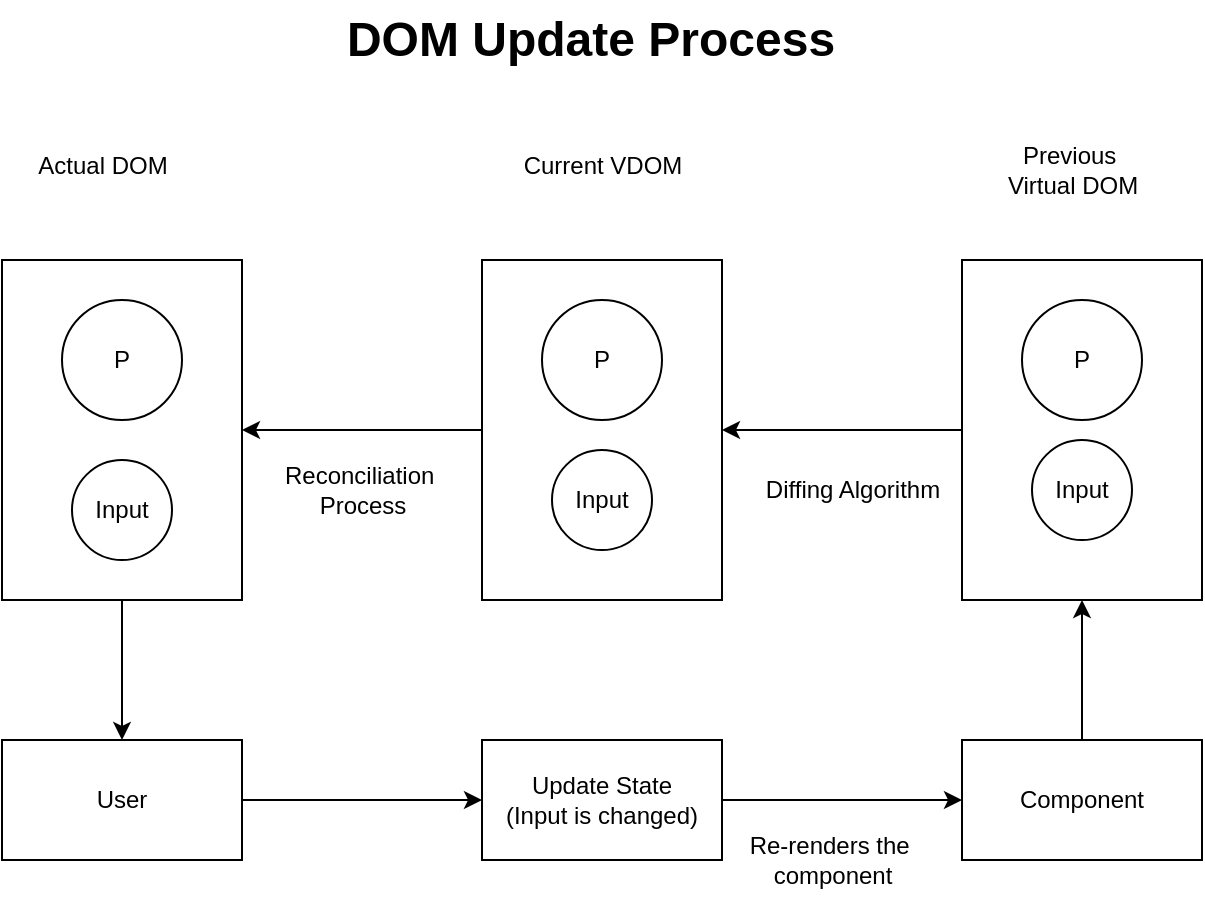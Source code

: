 <mxfile version="24.4.15" type="device" pages="7">
  <diagram name="Page-1" id="MrwQfm5ZS8Oboqw0PxU7">
    <mxGraphModel dx="899" dy="421" grid="1" gridSize="10" guides="1" tooltips="1" connect="1" arrows="1" fold="1" page="1" pageScale="1" pageWidth="827" pageHeight="1169" math="0" shadow="0">
      <root>
        <mxCell id="0" />
        <mxCell id="1" parent="0" />
        <mxCell id="3qvbx7TqfJw613-lcY7Y-4" style="edgeStyle=orthogonalEdgeStyle;rounded=0;orthogonalLoop=1;jettySize=auto;html=1;exitX=0.5;exitY=0;exitDx=0;exitDy=0;entryX=0.5;entryY=1;entryDx=0;entryDy=0;" edge="1" parent="1" source="3qvbx7TqfJw613-lcY7Y-1" target="3qvbx7TqfJw613-lcY7Y-2">
          <mxGeometry relative="1" as="geometry" />
        </mxCell>
        <mxCell id="3qvbx7TqfJw613-lcY7Y-1" value="Component" style="rounded=0;whiteSpace=wrap;html=1;" vertex="1" parent="1">
          <mxGeometry x="600" y="400" width="120" height="60" as="geometry" />
        </mxCell>
        <mxCell id="3qvbx7TqfJw613-lcY7Y-8" style="edgeStyle=orthogonalEdgeStyle;rounded=0;orthogonalLoop=1;jettySize=auto;html=1;exitX=0;exitY=0.5;exitDx=0;exitDy=0;entryX=1;entryY=0.5;entryDx=0;entryDy=0;" edge="1" parent="1" source="3qvbx7TqfJw613-lcY7Y-2" target="3qvbx7TqfJw613-lcY7Y-6">
          <mxGeometry relative="1" as="geometry" />
        </mxCell>
        <mxCell id="3qvbx7TqfJw613-lcY7Y-2" value="" style="rounded=0;whiteSpace=wrap;html=1;" vertex="1" parent="1">
          <mxGeometry x="600" y="160" width="120" height="170" as="geometry" />
        </mxCell>
        <mxCell id="3qvbx7TqfJw613-lcY7Y-3" value="Previous&amp;nbsp;&lt;div&gt;Virtual DOM&lt;/div&gt;" style="text;html=1;align=center;verticalAlign=middle;resizable=0;points=[];autosize=1;strokeColor=none;fillColor=none;" vertex="1" parent="1">
          <mxGeometry x="610" y="95" width="90" height="40" as="geometry" />
        </mxCell>
        <mxCell id="3qvbx7TqfJw613-lcY7Y-5" value="P" style="ellipse;whiteSpace=wrap;html=1;aspect=fixed;" vertex="1" parent="1">
          <mxGeometry x="630" y="180" width="60" height="60" as="geometry" />
        </mxCell>
        <mxCell id="3qvbx7TqfJw613-lcY7Y-14" style="edgeStyle=orthogonalEdgeStyle;rounded=0;orthogonalLoop=1;jettySize=auto;html=1;exitX=0;exitY=0.5;exitDx=0;exitDy=0;" edge="1" parent="1" source="3qvbx7TqfJw613-lcY7Y-6" target="3qvbx7TqfJw613-lcY7Y-11">
          <mxGeometry relative="1" as="geometry" />
        </mxCell>
        <mxCell id="3qvbx7TqfJw613-lcY7Y-6" value="" style="rounded=0;whiteSpace=wrap;html=1;" vertex="1" parent="1">
          <mxGeometry x="360" y="160" width="120" height="170" as="geometry" />
        </mxCell>
        <mxCell id="3qvbx7TqfJw613-lcY7Y-7" value="Current VDOM" style="text;html=1;align=center;verticalAlign=middle;resizable=0;points=[];autosize=1;strokeColor=none;fillColor=none;" vertex="1" parent="1">
          <mxGeometry x="370" y="98" width="100" height="30" as="geometry" />
        </mxCell>
        <mxCell id="3qvbx7TqfJw613-lcY7Y-9" value="Diffing Algorithm" style="text;html=1;align=center;verticalAlign=middle;resizable=0;points=[];autosize=1;strokeColor=none;fillColor=none;" vertex="1" parent="1">
          <mxGeometry x="490" y="260" width="110" height="30" as="geometry" />
        </mxCell>
        <mxCell id="3qvbx7TqfJw613-lcY7Y-10" value="P" style="ellipse;whiteSpace=wrap;html=1;aspect=fixed;" vertex="1" parent="1">
          <mxGeometry x="390" y="180" width="60" height="60" as="geometry" />
        </mxCell>
        <mxCell id="3qvbx7TqfJw613-lcY7Y-17" value="" style="edgeStyle=orthogonalEdgeStyle;rounded=0;orthogonalLoop=1;jettySize=auto;html=1;" edge="1" parent="1" source="3qvbx7TqfJw613-lcY7Y-11" target="3qvbx7TqfJw613-lcY7Y-16">
          <mxGeometry relative="1" as="geometry" />
        </mxCell>
        <mxCell id="3qvbx7TqfJw613-lcY7Y-11" value="" style="rounded=0;whiteSpace=wrap;html=1;" vertex="1" parent="1">
          <mxGeometry x="120" y="160" width="120" height="170" as="geometry" />
        </mxCell>
        <mxCell id="3qvbx7TqfJw613-lcY7Y-12" value="Actual DOM" style="text;html=1;align=center;verticalAlign=middle;resizable=0;points=[];autosize=1;strokeColor=none;fillColor=none;" vertex="1" parent="1">
          <mxGeometry x="125" y="98" width="90" height="30" as="geometry" />
        </mxCell>
        <mxCell id="3qvbx7TqfJw613-lcY7Y-13" value="P" style="ellipse;whiteSpace=wrap;html=1;aspect=fixed;" vertex="1" parent="1">
          <mxGeometry x="150" y="180" width="60" height="60" as="geometry" />
        </mxCell>
        <mxCell id="3qvbx7TqfJw613-lcY7Y-15" value="Reconciliation&amp;nbsp;&lt;div&gt;Process&lt;/div&gt;" style="text;html=1;align=center;verticalAlign=middle;resizable=0;points=[];autosize=1;strokeColor=none;fillColor=none;" vertex="1" parent="1">
          <mxGeometry x="250" y="255" width="100" height="40" as="geometry" />
        </mxCell>
        <mxCell id="3qvbx7TqfJw613-lcY7Y-22" value="" style="edgeStyle=orthogonalEdgeStyle;rounded=0;orthogonalLoop=1;jettySize=auto;html=1;" edge="1" parent="1" source="3qvbx7TqfJw613-lcY7Y-16" target="3qvbx7TqfJw613-lcY7Y-21">
          <mxGeometry relative="1" as="geometry" />
        </mxCell>
        <mxCell id="3qvbx7TqfJw613-lcY7Y-16" value="User" style="whiteSpace=wrap;html=1;rounded=0;" vertex="1" parent="1">
          <mxGeometry x="120" y="400" width="120" height="60" as="geometry" />
        </mxCell>
        <mxCell id="3qvbx7TqfJw613-lcY7Y-18" value="Input" style="ellipse;whiteSpace=wrap;html=1;aspect=fixed;" vertex="1" parent="1">
          <mxGeometry x="635" y="250" width="50" height="50" as="geometry" />
        </mxCell>
        <mxCell id="3qvbx7TqfJw613-lcY7Y-19" value="Input" style="ellipse;whiteSpace=wrap;html=1;aspect=fixed;" vertex="1" parent="1">
          <mxGeometry x="395" y="255" width="50" height="50" as="geometry" />
        </mxCell>
        <mxCell id="3qvbx7TqfJw613-lcY7Y-20" value="Input" style="ellipse;whiteSpace=wrap;html=1;aspect=fixed;" vertex="1" parent="1">
          <mxGeometry x="155" y="260" width="50" height="50" as="geometry" />
        </mxCell>
        <mxCell id="3qvbx7TqfJw613-lcY7Y-23" style="edgeStyle=orthogonalEdgeStyle;rounded=0;orthogonalLoop=1;jettySize=auto;html=1;exitX=1;exitY=0.5;exitDx=0;exitDy=0;entryX=0;entryY=0.5;entryDx=0;entryDy=0;" edge="1" parent="1" source="3qvbx7TqfJw613-lcY7Y-21" target="3qvbx7TqfJw613-lcY7Y-1">
          <mxGeometry relative="1" as="geometry" />
        </mxCell>
        <mxCell id="3qvbx7TqfJw613-lcY7Y-21" value="Update State&lt;div&gt;(Input is changed)&lt;/div&gt;" style="whiteSpace=wrap;html=1;rounded=0;" vertex="1" parent="1">
          <mxGeometry x="360" y="400" width="120" height="60" as="geometry" />
        </mxCell>
        <mxCell id="3qvbx7TqfJw613-lcY7Y-24" value="Re-renders the&amp;nbsp;&lt;div&gt;component&lt;/div&gt;" style="text;html=1;align=center;verticalAlign=middle;resizable=0;points=[];autosize=1;strokeColor=none;fillColor=none;" vertex="1" parent="1">
          <mxGeometry x="480" y="440" width="110" height="40" as="geometry" />
        </mxCell>
        <mxCell id="3qvbx7TqfJw613-lcY7Y-25" value="DOM Update Process" style="text;strokeColor=none;fillColor=none;html=1;fontSize=24;fontStyle=1;verticalAlign=middle;align=center;" vertex="1" parent="1">
          <mxGeometry x="364" y="30" width="100" height="40" as="geometry" />
        </mxCell>
      </root>
    </mxGraphModel>
  </diagram>
  <diagram id="iSONLzkR9VBMqr1SqGfX" name="Page-2">
    <mxGraphModel dx="862" dy="403" grid="1" gridSize="10" guides="1" tooltips="1" connect="1" arrows="1" fold="1" page="1" pageScale="1" pageWidth="827" pageHeight="1169" math="0" shadow="0">
      <root>
        <mxCell id="0" />
        <mxCell id="1" parent="0" />
        <mxCell id="0ykAP3BYAI-RSMKLM60q-9" value="" style="edgeStyle=orthogonalEdgeStyle;rounded=0;orthogonalLoop=1;jettySize=auto;html=1;" edge="1" parent="1" source="0ykAP3BYAI-RSMKLM60q-5" target="0ykAP3BYAI-RSMKLM60q-8">
          <mxGeometry relative="1" as="geometry" />
        </mxCell>
        <mxCell id="0ykAP3BYAI-RSMKLM60q-11" style="edgeStyle=orthogonalEdgeStyle;rounded=0;orthogonalLoop=1;jettySize=auto;html=1;exitX=0.5;exitY=1;exitDx=0;exitDy=0;" edge="1" parent="1" source="0ykAP3BYAI-RSMKLM60q-5" target="0ykAP3BYAI-RSMKLM60q-10">
          <mxGeometry relative="1" as="geometry" />
        </mxCell>
        <mxCell id="0ykAP3BYAI-RSMKLM60q-5" value="html" style="rounded=0;whiteSpace=wrap;html=1;" vertex="1" parent="1">
          <mxGeometry x="280" y="90" width="80" height="30" as="geometry" />
        </mxCell>
        <mxCell id="0ykAP3BYAI-RSMKLM60q-13" value="" style="edgeStyle=orthogonalEdgeStyle;rounded=0;orthogonalLoop=1;jettySize=auto;html=1;" edge="1" parent="1" source="0ykAP3BYAI-RSMKLM60q-8" target="0ykAP3BYAI-RSMKLM60q-12">
          <mxGeometry relative="1" as="geometry" />
        </mxCell>
        <mxCell id="0ykAP3BYAI-RSMKLM60q-16" style="edgeStyle=orthogonalEdgeStyle;rounded=0;orthogonalLoop=1;jettySize=auto;html=1;exitX=0.5;exitY=1;exitDx=0;exitDy=0;" edge="1" parent="1" source="0ykAP3BYAI-RSMKLM60q-8" target="0ykAP3BYAI-RSMKLM60q-14">
          <mxGeometry relative="1" as="geometry" />
        </mxCell>
        <mxCell id="0ykAP3BYAI-RSMKLM60q-8" value="head" style="rounded=0;whiteSpace=wrap;html=1;" vertex="1" parent="1">
          <mxGeometry x="230" y="200" width="80" height="30" as="geometry" />
        </mxCell>
        <mxCell id="0ykAP3BYAI-RSMKLM60q-25" style="edgeStyle=orthogonalEdgeStyle;rounded=0;orthogonalLoop=1;jettySize=auto;html=1;exitX=0.5;exitY=1;exitDx=0;exitDy=0;" edge="1" parent="1" source="0ykAP3BYAI-RSMKLM60q-10" target="0ykAP3BYAI-RSMKLM60q-20">
          <mxGeometry relative="1" as="geometry" />
        </mxCell>
        <mxCell id="0ykAP3BYAI-RSMKLM60q-26" style="edgeStyle=orthogonalEdgeStyle;rounded=0;orthogonalLoop=1;jettySize=auto;html=1;exitX=0.5;exitY=1;exitDx=0;exitDy=0;entryX=0.5;entryY=0;entryDx=0;entryDy=0;" edge="1" parent="1" source="0ykAP3BYAI-RSMKLM60q-10" target="0ykAP3BYAI-RSMKLM60q-21">
          <mxGeometry relative="1" as="geometry" />
        </mxCell>
        <mxCell id="0ykAP3BYAI-RSMKLM60q-27" style="edgeStyle=orthogonalEdgeStyle;rounded=0;orthogonalLoop=1;jettySize=auto;html=1;exitX=0.5;exitY=1;exitDx=0;exitDy=0;entryX=0.5;entryY=0;entryDx=0;entryDy=0;" edge="1" parent="1" source="0ykAP3BYAI-RSMKLM60q-10" target="0ykAP3BYAI-RSMKLM60q-22">
          <mxGeometry relative="1" as="geometry" />
        </mxCell>
        <mxCell id="0ykAP3BYAI-RSMKLM60q-10" value="body" style="rounded=0;whiteSpace=wrap;html=1;" vertex="1" parent="1">
          <mxGeometry x="334" y="200" width="80" height="30" as="geometry" />
        </mxCell>
        <mxCell id="0ykAP3BYAI-RSMKLM60q-12" value="meta" style="rounded=0;whiteSpace=wrap;html=1;" vertex="1" parent="1">
          <mxGeometry x="180" y="270" width="80" height="30" as="geometry" />
        </mxCell>
        <mxCell id="0ykAP3BYAI-RSMKLM60q-14" value="title" style="rounded=0;whiteSpace=wrap;html=1;" vertex="1" parent="1">
          <mxGeometry x="270" y="270" width="80" height="30" as="geometry" />
        </mxCell>
        <mxCell id="0ykAP3BYAI-RSMKLM60q-15" value="link / script etc" style="rounded=0;whiteSpace=wrap;html=1;" vertex="1" parent="1">
          <mxGeometry x="90" y="270" width="80" height="30" as="geometry" />
        </mxCell>
        <mxCell id="0ykAP3BYAI-RSMKLM60q-17" style="edgeStyle=orthogonalEdgeStyle;rounded=0;orthogonalLoop=1;jettySize=auto;html=1;exitX=0.5;exitY=1;exitDx=0;exitDy=0;entryX=0.584;entryY=-0.072;entryDx=0;entryDy=0;entryPerimeter=0;" edge="1" parent="1" source="0ykAP3BYAI-RSMKLM60q-8" target="0ykAP3BYAI-RSMKLM60q-15">
          <mxGeometry relative="1" as="geometry" />
        </mxCell>
        <mxCell id="0ykAP3BYAI-RSMKLM60q-24" value="" style="edgeStyle=orthogonalEdgeStyle;rounded=0;orthogonalLoop=1;jettySize=auto;html=1;" edge="1" parent="1" source="0ykAP3BYAI-RSMKLM60q-20" target="0ykAP3BYAI-RSMKLM60q-23">
          <mxGeometry relative="1" as="geometry" />
        </mxCell>
        <mxCell id="0ykAP3BYAI-RSMKLM60q-20" value="header" style="rounded=0;whiteSpace=wrap;html=1;" vertex="1" parent="1">
          <mxGeometry x="374" y="270" width="80" height="30" as="geometry" />
        </mxCell>
        <mxCell id="0ykAP3BYAI-RSMKLM60q-21" value="main" style="rounded=0;whiteSpace=wrap;html=1;" vertex="1" parent="1">
          <mxGeometry x="460" y="270" width="80" height="30" as="geometry" />
        </mxCell>
        <mxCell id="0ykAP3BYAI-RSMKLM60q-22" value="sidebar" style="rounded=0;whiteSpace=wrap;html=1;" vertex="1" parent="1">
          <mxGeometry x="560" y="270" width="80" height="30" as="geometry" />
        </mxCell>
        <mxCell id="0ykAP3BYAI-RSMKLM60q-23" value="Links" style="rounded=0;whiteSpace=wrap;html=1;" vertex="1" parent="1">
          <mxGeometry x="374" y="360" width="80" height="30" as="geometry" />
        </mxCell>
        <mxCell id="0ykAP3BYAI-RSMKLM60q-28" value="Actual DOM - HTML Elements" style="text;html=1;align=center;verticalAlign=middle;resizable=0;points=[];autosize=1;strokeColor=none;fillColor=none;" vertex="1" parent="1">
          <mxGeometry x="230" y="38" width="180" height="30" as="geometry" />
        </mxCell>
        <mxCell id="0ykAP3BYAI-RSMKLM60q-29" value="Virtual DOM - Component Tree Structure" style="text;html=1;align=center;verticalAlign=middle;resizable=0;points=[];autosize=1;strokeColor=none;fillColor=none;" vertex="1" parent="1">
          <mxGeometry x="220" y="428" width="240" height="30" as="geometry" />
        </mxCell>
        <mxCell id="0ykAP3BYAI-RSMKLM60q-32" value="" style="edgeStyle=orthogonalEdgeStyle;rounded=0;orthogonalLoop=1;jettySize=auto;html=1;" edge="1" parent="1" source="0ykAP3BYAI-RSMKLM60q-30" target="0ykAP3BYAI-RSMKLM60q-31">
          <mxGeometry relative="1" as="geometry" />
        </mxCell>
        <mxCell id="0ykAP3BYAI-RSMKLM60q-34" style="edgeStyle=orthogonalEdgeStyle;rounded=0;orthogonalLoop=1;jettySize=auto;html=1;exitX=0.5;exitY=1;exitDx=0;exitDy=0;entryX=0.5;entryY=0;entryDx=0;entryDy=0;" edge="1" parent="1" source="0ykAP3BYAI-RSMKLM60q-30" target="0ykAP3BYAI-RSMKLM60q-33">
          <mxGeometry relative="1" as="geometry" />
        </mxCell>
        <mxCell id="0ykAP3BYAI-RSMKLM60q-30" value="App" style="rounded=0;whiteSpace=wrap;html=1;" vertex="1" parent="1">
          <mxGeometry x="295" y="470" width="90" height="30" as="geometry" />
        </mxCell>
        <mxCell id="0ykAP3BYAI-RSMKLM60q-36" value="" style="edgeStyle=orthogonalEdgeStyle;rounded=0;orthogonalLoop=1;jettySize=auto;html=1;" edge="1" parent="1" source="0ykAP3BYAI-RSMKLM60q-31" target="0ykAP3BYAI-RSMKLM60q-35">
          <mxGeometry relative="1" as="geometry" />
        </mxCell>
        <mxCell id="0ykAP3BYAI-RSMKLM60q-38" style="edgeStyle=orthogonalEdgeStyle;rounded=0;orthogonalLoop=1;jettySize=auto;html=1;exitX=0.5;exitY=1;exitDx=0;exitDy=0;entryX=0.5;entryY=0;entryDx=0;entryDy=0;" edge="1" parent="1" source="0ykAP3BYAI-RSMKLM60q-31" target="0ykAP3BYAI-RSMKLM60q-37">
          <mxGeometry relative="1" as="geometry" />
        </mxCell>
        <mxCell id="0ykAP3BYAI-RSMKLM60q-31" value="ChildA" style="rounded=0;whiteSpace=wrap;html=1;" vertex="1" parent="1">
          <mxGeometry x="244" y="580" width="90" height="30" as="geometry" />
        </mxCell>
        <mxCell id="0ykAP3BYAI-RSMKLM60q-33" value="ChildB" style="rounded=0;whiteSpace=wrap;html=1;" vertex="1" parent="1">
          <mxGeometry x="360" y="580" width="90" height="30" as="geometry" />
        </mxCell>
        <mxCell id="0ykAP3BYAI-RSMKLM60q-35" value="ChildA1" style="rounded=0;whiteSpace=wrap;html=1;" vertex="1" parent="1">
          <mxGeometry x="185" y="650" width="90" height="30" as="geometry" />
        </mxCell>
        <mxCell id="0ykAP3BYAI-RSMKLM60q-37" value="ChildA2" style="rounded=0;whiteSpace=wrap;html=1;" vertex="1" parent="1">
          <mxGeometry x="295" y="650" width="90" height="30" as="geometry" />
        </mxCell>
      </root>
    </mxGraphModel>
  </diagram>
  <diagram id="RIWzDXHE5SyDCOU7VirH" name="Page-3">
    <mxGraphModel dx="700" dy="403" grid="1" gridSize="10" guides="1" tooltips="1" connect="1" arrows="1" fold="1" page="1" pageScale="1" pageWidth="827" pageHeight="1169" math="0" shadow="0">
      <root>
        <mxCell id="0" />
        <mxCell id="1" parent="0" />
        <mxCell id="4GPOJlSYwwOYXZrzR28z-3" value="" style="edgeStyle=orthogonalEdgeStyle;rounded=0;orthogonalLoop=1;jettySize=auto;html=1;" edge="1" parent="1" source="4GPOJlSYwwOYXZrzR28z-1" target="4GPOJlSYwwOYXZrzR28z-2">
          <mxGeometry relative="1" as="geometry" />
        </mxCell>
        <mxCell id="4GPOJlSYwwOYXZrzR28z-1" value="App" style="rounded=0;whiteSpace=wrap;html=1;" vertex="1" parent="1">
          <mxGeometry x="354" y="80" width="120" height="60" as="geometry" />
        </mxCell>
        <mxCell id="4GPOJlSYwwOYXZrzR28z-5" value="" style="edgeStyle=orthogonalEdgeStyle;rounded=0;orthogonalLoop=1;jettySize=auto;html=1;" edge="1" parent="1" source="4GPOJlSYwwOYXZrzR28z-2" target="4GPOJlSYwwOYXZrzR28z-4">
          <mxGeometry relative="1" as="geometry" />
        </mxCell>
        <mxCell id="4GPOJlSYwwOYXZrzR28z-12" style="edgeStyle=orthogonalEdgeStyle;rounded=0;orthogonalLoop=1;jettySize=auto;html=1;exitX=0.5;exitY=1;exitDx=0;exitDy=0;entryX=0.5;entryY=0;entryDx=0;entryDy=0;" edge="1" parent="1" source="4GPOJlSYwwOYXZrzR28z-2" target="4GPOJlSYwwOYXZrzR28z-11">
          <mxGeometry relative="1" as="geometry" />
        </mxCell>
        <mxCell id="4GPOJlSYwwOYXZrzR28z-2" value="Expenses" style="whiteSpace=wrap;html=1;rounded=0;" vertex="1" parent="1">
          <mxGeometry x="354" y="180" width="120" height="60" as="geometry" />
        </mxCell>
        <mxCell id="4GPOJlSYwwOYXZrzR28z-9" value="" style="edgeStyle=orthogonalEdgeStyle;rounded=0;orthogonalLoop=1;jettySize=auto;html=1;" edge="1" parent="1" source="4GPOJlSYwwOYXZrzR28z-4" target="4GPOJlSYwwOYXZrzR28z-8">
          <mxGeometry relative="1" as="geometry" />
        </mxCell>
        <mxCell id="4GPOJlSYwwOYXZrzR28z-4" value="ExpenseItem" style="whiteSpace=wrap;html=1;rounded=0;" vertex="1" parent="1">
          <mxGeometry x="354" y="330" width="120" height="60" as="geometry" />
        </mxCell>
        <mxCell id="4GPOJlSYwwOYXZrzR28z-6" value="EXPENSES ARRAY" style="text;html=1;align=center;verticalAlign=middle;resizable=0;points=[];autosize=1;strokeColor=none;fillColor=none;" vertex="1" parent="1">
          <mxGeometry x="484" y="195" width="130" height="30" as="geometry" />
        </mxCell>
        <mxCell id="4GPOJlSYwwOYXZrzR28z-7" value="props - id, title, amount, createdAt" style="text;html=1;align=center;verticalAlign=middle;resizable=0;points=[];autosize=1;strokeColor=none;fillColor=none;" vertex="1" parent="1">
          <mxGeometry x="414" y="270" width="200" height="30" as="geometry" />
        </mxCell>
        <mxCell id="4GPOJlSYwwOYXZrzR28z-8" value="ExpenseDate" style="whiteSpace=wrap;html=1;rounded=0;" vertex="1" parent="1">
          <mxGeometry x="354" y="430" width="120" height="60" as="geometry" />
        </mxCell>
        <mxCell id="4GPOJlSYwwOYXZrzR28z-10" value="props - createdAt" style="text;html=1;align=center;verticalAlign=middle;resizable=0;points=[];autosize=1;strokeColor=none;fillColor=none;" vertex="1" parent="1">
          <mxGeometry x="410" y="398" width="120" height="30" as="geometry" />
        </mxCell>
        <mxCell id="IXq5RCACVnxyW_nxhued-2" style="edgeStyle=orthogonalEdgeStyle;rounded=0;orthogonalLoop=1;jettySize=auto;html=1;exitX=0.25;exitY=0;exitDx=0;exitDy=0;entryX=0;entryY=0.5;entryDx=0;entryDy=0;" edge="1" parent="1" source="4GPOJlSYwwOYXZrzR28z-11" target="4GPOJlSYwwOYXZrzR28z-2">
          <mxGeometry relative="1" as="geometry" />
        </mxCell>
        <mxCell id="4GPOJlSYwwOYXZrzR28z-11" value="AddNewExpenseForm" style="rounded=0;whiteSpace=wrap;html=1;" vertex="1" parent="1">
          <mxGeometry x="180" y="330" width="120" height="60" as="geometry" />
        </mxCell>
        <mxCell id="IXq5RCACVnxyW_nxhued-1" value="title&lt;div&gt;amount&lt;/div&gt;&lt;div&gt;createdAt&lt;/div&gt;" style="text;html=1;align=center;verticalAlign=middle;resizable=0;points=[];autosize=1;strokeColor=none;fillColor=none;" vertex="1" parent="1">
          <mxGeometry x="95" y="330" width="70" height="60" as="geometry" />
        </mxCell>
        <mxCell id="IXq5RCACVnxyW_nxhued-3" value="Lifting-up the State" style="text;html=1;align=center;verticalAlign=middle;resizable=0;points=[];autosize=1;strokeColor=#82b366;fillColor=#d5e8d4;" vertex="1" parent="1">
          <mxGeometry x="70" y="165" width="120" height="30" as="geometry" />
        </mxCell>
        <mxCell id="IXq5RCACVnxyW_nxhued-4" value="Functional Props" style="text;html=1;align=center;verticalAlign=middle;resizable=0;points=[];autosize=1;strokeColor=none;fillColor=none;" vertex="1" parent="1">
          <mxGeometry x="90" y="225" width="110" height="30" as="geometry" />
        </mxCell>
      </root>
    </mxGraphModel>
  </diagram>
  <diagram id="HenIQy-3AWLZU1vrUc33" name="Page-4">
    <mxGraphModel dx="646" dy="372" grid="1" gridSize="10" guides="1" tooltips="1" connect="1" arrows="1" fold="1" page="1" pageScale="1" pageWidth="827" pageHeight="1169" math="0" shadow="0">
      <root>
        <mxCell id="0" />
        <mxCell id="1" parent="0" />
        <mxCell id="ghrA6C-b6sx0XhU3phXb-3" value="" style="edgeStyle=orthogonalEdgeStyle;rounded=0;orthogonalLoop=1;jettySize=auto;html=1;" edge="1" parent="1" source="ghrA6C-b6sx0XhU3phXb-1" target="ghrA6C-b6sx0XhU3phXb-2">
          <mxGeometry relative="1" as="geometry" />
        </mxCell>
        <mxCell id="ghrA6C-b6sx0XhU3phXb-1" value="Component" style="rounded=0;whiteSpace=wrap;html=1;" vertex="1" parent="1">
          <mxGeometry x="120" y="80" width="120" height="60" as="geometry" />
        </mxCell>
        <mxCell id="ghrA6C-b6sx0XhU3phXb-7" value="" style="edgeStyle=orthogonalEdgeStyle;rounded=0;orthogonalLoop=1;jettySize=auto;html=1;" edge="1" parent="1" source="ghrA6C-b6sx0XhU3phXb-2" target="ghrA6C-b6sx0XhU3phXb-6">
          <mxGeometry relative="1" as="geometry" />
        </mxCell>
        <mxCell id="ghrA6C-b6sx0XhU3phXb-2" value="Action" style="rounded=0;whiteSpace=wrap;html=1;" vertex="1" parent="1">
          <mxGeometry x="120" y="220" width="120" height="60" as="geometry" />
        </mxCell>
        <mxCell id="ghrA6C-b6sx0XhU3phXb-4" value="dispatch()" style="text;html=1;align=center;verticalAlign=middle;resizable=0;points=[];autosize=1;strokeColor=none;fillColor=none;" vertex="1" parent="1">
          <mxGeometry x="190" y="158" width="80" height="30" as="geometry" />
        </mxCell>
        <mxCell id="ghrA6C-b6sx0XhU3phXb-5" value="{ type : &quot;&quot;, payload? : &quot;&quot; }" style="text;html=1;align=center;verticalAlign=middle;resizable=0;points=[];autosize=1;strokeColor=none;fillColor=none;" vertex="1" parent="1">
          <mxGeometry x="105" y="280" width="150" height="30" as="geometry" />
        </mxCell>
        <mxCell id="ghrA6C-b6sx0XhU3phXb-11" style="edgeStyle=orthogonalEdgeStyle;rounded=0;orthogonalLoop=1;jettySize=auto;html=1;exitX=0.5;exitY=0;exitDx=0;exitDy=0;entryX=1;entryY=0.5;entryDx=0;entryDy=0;" edge="1" parent="1" source="ghrA6C-b6sx0XhU3phXb-6" target="ghrA6C-b6sx0XhU3phXb-1">
          <mxGeometry relative="1" as="geometry" />
        </mxCell>
        <mxCell id="ghrA6C-b6sx0XhU3phXb-6" value="Reducer" style="rounded=0;whiteSpace=wrap;html=1;" vertex="1" parent="1">
          <mxGeometry x="400" y="220" width="120" height="60" as="geometry" />
        </mxCell>
        <mxCell id="ghrA6C-b6sx0XhU3phXb-8" value="(prevState, action) =&amp;gt; newState" style="text;html=1;align=center;verticalAlign=middle;resizable=0;points=[];autosize=1;strokeColor=none;fillColor=none;" vertex="1" parent="1">
          <mxGeometry x="355" y="290" width="190" height="30" as="geometry" />
        </mxCell>
        <mxCell id="Rgl3XRSHrZ-EoO3MIOdx-1" value="Use Reducer Hook" style="text;strokeColor=none;fillColor=none;html=1;fontSize=24;fontStyle=1;verticalAlign=middle;align=center;" vertex="1" parent="1">
          <mxGeometry x="280" y="20" width="100" height="40" as="geometry" />
        </mxCell>
      </root>
    </mxGraphModel>
  </diagram>
  <diagram id="j_AVsjBq7n0ky4UBXkKd" name="Page-5">
    <mxGraphModel dx="672" dy="387" grid="1" gridSize="10" guides="1" tooltips="1" connect="1" arrows="1" fold="1" page="1" pageScale="1" pageWidth="827" pageHeight="1169" math="0" shadow="0">
      <root>
        <mxCell id="0" />
        <mxCell id="1" parent="0" />
        <mxCell id="AGEnvwZddNYtRqmRxuev-1" value="" style="edgeStyle=orthogonalEdgeStyle;rounded=0;orthogonalLoop=1;jettySize=auto;html=1;" edge="1" parent="1" source="AGEnvwZddNYtRqmRxuev-2" target="AGEnvwZddNYtRqmRxuev-5">
          <mxGeometry relative="1" as="geometry" />
        </mxCell>
        <mxCell id="AGEnvwZddNYtRqmRxuev-2" value="App" style="rounded=0;whiteSpace=wrap;html=1;" vertex="1" parent="1">
          <mxGeometry x="354" y="80" width="120" height="60" as="geometry" />
        </mxCell>
        <mxCell id="AGEnvwZddNYtRqmRxuev-3" value="" style="edgeStyle=orthogonalEdgeStyle;rounded=0;orthogonalLoop=1;jettySize=auto;html=1;" edge="1" parent="1" source="AGEnvwZddNYtRqmRxuev-5" target="AGEnvwZddNYtRqmRxuev-7">
          <mxGeometry relative="1" as="geometry" />
        </mxCell>
        <mxCell id="AGEnvwZddNYtRqmRxuev-4" style="edgeStyle=orthogonalEdgeStyle;rounded=0;orthogonalLoop=1;jettySize=auto;html=1;exitX=0.5;exitY=1;exitDx=0;exitDy=0;entryX=0.5;entryY=0;entryDx=0;entryDy=0;" edge="1" parent="1" source="AGEnvwZddNYtRqmRxuev-5" target="AGEnvwZddNYtRqmRxuev-13">
          <mxGeometry relative="1" as="geometry" />
        </mxCell>
        <mxCell id="AGEnvwZddNYtRqmRxuev-5" value="Expenses" style="whiteSpace=wrap;html=1;rounded=0;" vertex="1" parent="1">
          <mxGeometry x="354" y="180" width="120" height="60" as="geometry" />
        </mxCell>
        <mxCell id="AGEnvwZddNYtRqmRxuev-6" value="" style="edgeStyle=orthogonalEdgeStyle;rounded=0;orthogonalLoop=1;jettySize=auto;html=1;" edge="1" parent="1" source="AGEnvwZddNYtRqmRxuev-7" target="AGEnvwZddNYtRqmRxuev-10">
          <mxGeometry relative="1" as="geometry" />
        </mxCell>
        <mxCell id="AGEnvwZddNYtRqmRxuev-7" value="ExpenseItem" style="whiteSpace=wrap;html=1;rounded=0;" vertex="1" parent="1">
          <mxGeometry x="354" y="330" width="120" height="60" as="geometry" />
        </mxCell>
        <mxCell id="AGEnvwZddNYtRqmRxuev-8" value="EXPENSES ARRAY" style="text;html=1;align=center;verticalAlign=middle;resizable=0;points=[];autosize=1;strokeColor=none;fillColor=none;" vertex="1" parent="1">
          <mxGeometry x="700" y="240" width="130" height="30" as="geometry" />
        </mxCell>
        <mxCell id="AGEnvwZddNYtRqmRxuev-9" value="props - id, title, amount, createdAt" style="text;html=1;align=center;verticalAlign=middle;resizable=0;points=[];autosize=1;strokeColor=none;fillColor=none;" vertex="1" parent="1">
          <mxGeometry x="414" y="270" width="200" height="30" as="geometry" />
        </mxCell>
        <mxCell id="AGEnvwZddNYtRqmRxuev-18" value="" style="edgeStyle=orthogonalEdgeStyle;rounded=0;orthogonalLoop=1;jettySize=auto;html=1;" edge="1" parent="1" source="AGEnvwZddNYtRqmRxuev-10" target="AGEnvwZddNYtRqmRxuev-17">
          <mxGeometry relative="1" as="geometry" />
        </mxCell>
        <mxCell id="AGEnvwZddNYtRqmRxuev-10" value="ExpenseDate" style="whiteSpace=wrap;html=1;rounded=0;" vertex="1" parent="1">
          <mxGeometry x="354" y="430" width="120" height="60" as="geometry" />
        </mxCell>
        <mxCell id="AGEnvwZddNYtRqmRxuev-11" value="props - createdAt" style="text;html=1;align=center;verticalAlign=middle;resizable=0;points=[];autosize=1;strokeColor=none;fillColor=none;" vertex="1" parent="1">
          <mxGeometry x="410" y="398" width="120" height="30" as="geometry" />
        </mxCell>
        <mxCell id="AGEnvwZddNYtRqmRxuev-12" style="edgeStyle=orthogonalEdgeStyle;rounded=0;orthogonalLoop=1;jettySize=auto;html=1;exitX=0.25;exitY=0;exitDx=0;exitDy=0;entryX=0;entryY=0.5;entryDx=0;entryDy=0;" edge="1" parent="1" source="AGEnvwZddNYtRqmRxuev-13" target="AGEnvwZddNYtRqmRxuev-5">
          <mxGeometry relative="1" as="geometry" />
        </mxCell>
        <mxCell id="AGEnvwZddNYtRqmRxuev-13" value="AddNewExpenseForm" style="rounded=0;whiteSpace=wrap;html=1;" vertex="1" parent="1">
          <mxGeometry x="180" y="330" width="120" height="60" as="geometry" />
        </mxCell>
        <mxCell id="AGEnvwZddNYtRqmRxuev-14" value="title&lt;div&gt;amount&lt;/div&gt;&lt;div&gt;createdAt&lt;/div&gt;" style="text;html=1;align=center;verticalAlign=middle;resizable=0;points=[];autosize=1;strokeColor=none;fillColor=none;" vertex="1" parent="1">
          <mxGeometry x="95" y="330" width="70" height="60" as="geometry" />
        </mxCell>
        <mxCell id="AGEnvwZddNYtRqmRxuev-15" value="Lifting-up the State" style="text;html=1;align=center;verticalAlign=middle;resizable=0;points=[];autosize=1;strokeColor=#82b366;fillColor=#d5e8d4;" vertex="1" parent="1">
          <mxGeometry x="70" y="165" width="120" height="30" as="geometry" />
        </mxCell>
        <mxCell id="AGEnvwZddNYtRqmRxuev-16" value="Functional Props" style="text;html=1;align=center;verticalAlign=middle;resizable=0;points=[];autosize=1;strokeColor=none;fillColor=none;" vertex="1" parent="1">
          <mxGeometry x="90" y="225" width="110" height="30" as="geometry" />
        </mxCell>
        <mxCell id="AGEnvwZddNYtRqmRxuev-17" value="ExpenseXYZ" style="whiteSpace=wrap;html=1;rounded=0;" vertex="1" parent="1">
          <mxGeometry x="354" y="530" width="120" height="60" as="geometry" />
        </mxCell>
        <mxCell id="AGEnvwZddNYtRqmRxuev-19" value="props - xyz" style="text;html=1;align=center;verticalAlign=middle;resizable=0;points=[];autosize=1;strokeColor=none;fillColor=none;" vertex="1" parent="1">
          <mxGeometry x="414" y="500" width="80" height="30" as="geometry" />
        </mxCell>
        <mxCell id="AGEnvwZddNYtRqmRxuev-20" value="Prop-Drilling" style="text;html=1;align=center;verticalAlign=middle;resizable=0;points=[];autosize=1;strokeColor=#82b366;fillColor=#d5e8d4;" vertex="1" parent="1">
          <mxGeometry x="125" y="458" width="90" height="30" as="geometry" />
        </mxCell>
        <mxCell id="AGEnvwZddNYtRqmRxuev-22" style="edgeStyle=orthogonalEdgeStyle;rounded=0;orthogonalLoop=1;jettySize=auto;html=1;exitX=0.5;exitY=0;exitDx=0;exitDy=0;entryX=1;entryY=0.75;entryDx=0;entryDy=0;" edge="1" parent="1" source="AGEnvwZddNYtRqmRxuev-21" target="AGEnvwZddNYtRqmRxuev-5">
          <mxGeometry relative="1" as="geometry" />
        </mxCell>
        <mxCell id="AGEnvwZddNYtRqmRxuev-24" style="edgeStyle=orthogonalEdgeStyle;rounded=0;orthogonalLoop=1;jettySize=auto;html=1;exitX=0.5;exitY=1;exitDx=0;exitDy=0;entryX=1;entryY=0.5;entryDx=0;entryDy=0;" edge="1" parent="1" source="AGEnvwZddNYtRqmRxuev-21" target="AGEnvwZddNYtRqmRxuev-17">
          <mxGeometry relative="1" as="geometry" />
        </mxCell>
        <mxCell id="AGEnvwZddNYtRqmRxuev-21" value="Context API" style="ellipse;whiteSpace=wrap;html=1;fillColor=#d5e8d4;strokeColor=#82b366;" vertex="1" parent="1">
          <mxGeometry x="660" y="270" width="120" height="80" as="geometry" />
        </mxCell>
        <mxCell id="AGEnvwZddNYtRqmRxuev-23" value="Provider" style="text;html=1;align=center;verticalAlign=middle;resizable=0;points=[];autosize=1;strokeColor=none;fillColor=none;" vertex="1" parent="1">
          <mxGeometry x="555" y="190" width="70" height="30" as="geometry" />
        </mxCell>
        <mxCell id="AGEnvwZddNYtRqmRxuev-25" value="Consumer / useContext()" style="text;html=1;align=center;verticalAlign=middle;resizable=0;points=[];autosize=1;strokeColor=none;fillColor=none;" vertex="1" parent="1">
          <mxGeometry x="510" y="570" width="160" height="30" as="geometry" />
        </mxCell>
      </root>
    </mxGraphModel>
  </diagram>
  <diagram id="pDsVXeUik2eq5KVZ6mho" name="Page-6">
    <mxGraphModel dx="560" dy="323" grid="1" gridSize="10" guides="1" tooltips="1" connect="1" arrows="1" fold="1" page="1" pageScale="1" pageWidth="827" pageHeight="1169" math="0" shadow="0">
      <root>
        <mxCell id="0" />
        <mxCell id="1" parent="0" />
        <mxCell id="yqOddu6ba1bPR6qhNYbh-1" value="" style="rounded=0;whiteSpace=wrap;html=1;" vertex="1" parent="1">
          <mxGeometry x="280" y="80" width="240" height="280" as="geometry" />
        </mxCell>
        <mxCell id="yqOddu6ba1bPR6qhNYbh-2" value="http://localhost:3000/contact" style="rounded=0;whiteSpace=wrap;html=1;" vertex="1" parent="1">
          <mxGeometry x="294" y="90" width="216" height="30" as="geometry" />
        </mxCell>
        <UserObject label="Home" link="https://www.draw.io" id="yqOddu6ba1bPR6qhNYbh-3">
          <mxCell style="text;html=1;strokeColor=none;fillColor=none;whiteSpace=wrap;align=center;verticalAlign=middle;fontColor=#0000EE;fontStyle=4;" vertex="1" parent="1">
            <mxGeometry x="300" y="130" width="60" height="40" as="geometry" />
          </mxCell>
        </UserObject>
        <UserObject label="Pricing" link="https://www.draw.io" id="yqOddu6ba1bPR6qhNYbh-4">
          <mxCell style="text;html=1;strokeColor=none;fillColor=none;whiteSpace=wrap;align=center;verticalAlign=middle;fontColor=#0000EE;fontStyle=4;" vertex="1" parent="1">
            <mxGeometry x="360" y="130" width="60" height="40" as="geometry" />
          </mxCell>
        </UserObject>
        <UserObject label="Contact Us" link="https://www.draw.io" id="yqOddu6ba1bPR6qhNYbh-5">
          <mxCell style="text;html=1;strokeColor=none;fillColor=none;whiteSpace=wrap;align=center;verticalAlign=middle;fontColor=#0000EE;fontStyle=4;" vertex="1" parent="1">
            <mxGeometry x="430" y="130" width="70" height="40" as="geometry" />
          </mxCell>
        </UserObject>
        <mxCell id="yqOddu6ba1bPR6qhNYbh-6" value="Home" style="rounded=0;whiteSpace=wrap;html=1;" vertex="1" parent="1">
          <mxGeometry x="580" y="150" width="120" height="60" as="geometry" />
        </mxCell>
        <mxCell id="yqOddu6ba1bPR6qhNYbh-7" value="Pricing" style="rounded=0;whiteSpace=wrap;html=1;" vertex="1" parent="1">
          <mxGeometry x="130" y="180" width="120" height="60" as="geometry" />
        </mxCell>
        <mxCell id="yqOddu6ba1bPR6qhNYbh-8" value="Contact Us" style="rounded=0;whiteSpace=wrap;html=1;" vertex="1" parent="1">
          <mxGeometry x="354" y="210" width="120" height="60" as="geometry" />
        </mxCell>
        <mxCell id="yqOddu6ba1bPR6qhNYbh-9" value="Hashbang Mode -&amp;gt; http://www.example.com/#/index" style="text;html=1;align=center;verticalAlign=middle;resizable=0;points=[];autosize=1;strokeColor=none;fillColor=none;" vertex="1" parent="1">
          <mxGeometry x="100" y="418" width="300" height="30" as="geometry" />
        </mxCell>
        <mxCell id="yqOddu6ba1bPR6qhNYbh-10" value="HTML5 Mode (default) -&amp;gt; http://www.example.com/index" style="text;html=1;align=center;verticalAlign=middle;resizable=0;points=[];autosize=1;strokeColor=none;fillColor=none;" vertex="1" parent="1">
          <mxGeometry x="94" y="448" width="320" height="30" as="geometry" />
        </mxCell>
      </root>
    </mxGraphModel>
  </diagram>
  <diagram id="au6Fi4hdJNWNZ4QzILlS" name="Page-7">
    <mxGraphModel dx="1473" dy="372" grid="1" gridSize="10" guides="1" tooltips="1" connect="1" arrows="1" fold="1" page="1" pageScale="1" pageWidth="827" pageHeight="1169" math="0" shadow="0">
      <root>
        <mxCell id="0" />
        <mxCell id="1" parent="0" />
        <mxCell id="tyJOF2g0Zg-IgKbeQUZb-1" value="" style="edgeStyle=orthogonalEdgeStyle;rounded=0;orthogonalLoop=1;jettySize=auto;html=1;" edge="1" parent="1" source="tyJOF2g0Zg-IgKbeQUZb-2" target="tyJOF2g0Zg-IgKbeQUZb-4">
          <mxGeometry relative="1" as="geometry" />
        </mxCell>
        <mxCell id="tyJOF2g0Zg-IgKbeQUZb-2" value="View&lt;div&gt;(Angular/ React/ Vue / JavaScript)&lt;/div&gt;" style="rounded=0;whiteSpace=wrap;html=1;" vertex="1" parent="1">
          <mxGeometry x="125" y="120" width="120" height="60" as="geometry" />
        </mxCell>
        <mxCell id="tyJOF2g0Zg-IgKbeQUZb-3" value="" style="edgeStyle=orthogonalEdgeStyle;rounded=0;orthogonalLoop=1;jettySize=auto;html=1;dashed=1;dashPattern=1 4;" edge="1" parent="1" source="tyJOF2g0Zg-IgKbeQUZb-4" target="tyJOF2g0Zg-IgKbeQUZb-8">
          <mxGeometry relative="1" as="geometry" />
        </mxCell>
        <mxCell id="tyJOF2g0Zg-IgKbeQUZb-4" value="Action" style="rounded=0;whiteSpace=wrap;html=1;" vertex="1" parent="1">
          <mxGeometry x="125" y="260" width="120" height="60" as="geometry" />
        </mxCell>
        <mxCell id="tyJOF2g0Zg-IgKbeQUZb-5" value="dispatch()" style="text;html=1;align=center;verticalAlign=middle;resizable=0;points=[];autosize=1;strokeColor=none;fillColor=none;" vertex="1" parent="1">
          <mxGeometry x="195" y="198" width="80" height="30" as="geometry" />
        </mxCell>
        <mxCell id="tyJOF2g0Zg-IgKbeQUZb-6" value="{ type : &quot;&quot;, payload? : &quot;&quot; }" style="text;html=1;align=center;verticalAlign=middle;resizable=0;points=[];autosize=1;strokeColor=none;fillColor=none;" vertex="1" parent="1">
          <mxGeometry x="-25" y="280" width="150" height="30" as="geometry" />
        </mxCell>
        <mxCell id="tyJOF2g0Zg-IgKbeQUZb-12" value="" style="edgeStyle=orthogonalEdgeStyle;rounded=0;orthogonalLoop=1;jettySize=auto;html=1;" edge="1" parent="1" source="tyJOF2g0Zg-IgKbeQUZb-8" target="tyJOF2g0Zg-IgKbeQUZb-11">
          <mxGeometry relative="1" as="geometry" />
        </mxCell>
        <mxCell id="tyJOF2g0Zg-IgKbeQUZb-8" value="Reducer" style="rounded=0;whiteSpace=wrap;html=1;" vertex="1" parent="1">
          <mxGeometry x="405" y="260" width="120" height="60" as="geometry" />
        </mxCell>
        <mxCell id="tyJOF2g0Zg-IgKbeQUZb-9" value="(prevState, action) =&amp;gt; newState" style="text;html=1;align=center;verticalAlign=middle;resizable=0;points=[];autosize=1;strokeColor=none;fillColor=none;" vertex="1" parent="1">
          <mxGeometry x="525" y="270" width="190" height="30" as="geometry" />
        </mxCell>
        <mxCell id="tyJOF2g0Zg-IgKbeQUZb-10" value="Redux Unidirectional Data Flow" style="text;strokeColor=none;fillColor=none;html=1;fontSize=24;fontStyle=1;verticalAlign=middle;align=center;" vertex="1" parent="1">
          <mxGeometry x="280" y="20" width="100" height="40" as="geometry" />
        </mxCell>
        <mxCell id="tyJOF2g0Zg-IgKbeQUZb-13" style="edgeStyle=orthogonalEdgeStyle;rounded=0;orthogonalLoop=1;jettySize=auto;html=1;exitX=0;exitY=0.5;exitDx=0;exitDy=0;entryX=1;entryY=0.5;entryDx=0;entryDy=0;" edge="1" parent="1" source="tyJOF2g0Zg-IgKbeQUZb-11" target="tyJOF2g0Zg-IgKbeQUZb-2">
          <mxGeometry relative="1" as="geometry" />
        </mxCell>
        <mxCell id="tyJOF2g0Zg-IgKbeQUZb-11" value="Store&lt;div&gt;Object - Centralized Location&lt;/div&gt;" style="rounded=0;whiteSpace=wrap;html=1;" vertex="1" parent="1">
          <mxGeometry x="405" y="120" width="120" height="60" as="geometry" />
        </mxCell>
        <mxCell id="tyJOF2g0Zg-IgKbeQUZb-14" value="subscribe()" style="text;html=1;align=center;verticalAlign=middle;resizable=0;points=[];autosize=1;strokeColor=none;fillColor=none;" vertex="1" parent="1">
          <mxGeometry x="280" y="118" width="80" height="30" as="geometry" />
        </mxCell>
        <mxCell id="tyJOF2g0Zg-IgKbeQUZb-18" style="edgeStyle=orthogonalEdgeStyle;rounded=0;orthogonalLoop=1;jettySize=auto;html=1;exitX=1;exitY=0.5;exitDx=0;exitDy=0;entryX=0.5;entryY=1;entryDx=0;entryDy=0;" edge="1" parent="1" source="tyJOF2g0Zg-IgKbeQUZb-15" target="tyJOF2g0Zg-IgKbeQUZb-8">
          <mxGeometry relative="1" as="geometry" />
        </mxCell>
        <mxCell id="tyJOF2g0Zg-IgKbeQUZb-15" value="Middleware" style="rounded=0;whiteSpace=wrap;html=1;" vertex="1" parent="1">
          <mxGeometry x="275" y="420" width="120" height="60" as="geometry" />
        </mxCell>
        <mxCell id="tyJOF2g0Zg-IgKbeQUZb-16" value="side-effect code goes here" style="text;html=1;align=center;verticalAlign=middle;resizable=0;points=[];autosize=1;strokeColor=none;fillColor=none;" vertex="1" parent="1">
          <mxGeometry x="250" y="488" width="160" height="30" as="geometry" />
        </mxCell>
        <mxCell id="tyJOF2g0Zg-IgKbeQUZb-17" style="edgeStyle=orthogonalEdgeStyle;rounded=0;orthogonalLoop=1;jettySize=auto;html=1;exitX=0.5;exitY=1;exitDx=0;exitDy=0;entryX=-0.003;entryY=0.646;entryDx=0;entryDy=0;entryPerimeter=0;" edge="1" parent="1" source="tyJOF2g0Zg-IgKbeQUZb-4" target="tyJOF2g0Zg-IgKbeQUZb-15">
          <mxGeometry relative="1" as="geometry" />
        </mxCell>
        <mxCell id="tyJOF2g0Zg-IgKbeQUZb-19" value="redux-thunk - createAsyncThunk()&lt;div&gt;&lt;br&gt;&lt;/div&gt;&lt;div&gt;redux-saga - Generators; Complex State Update Logic&lt;/div&gt;" style="text;html=1;align=center;verticalAlign=middle;resizable=0;points=[];autosize=1;strokeColor=none;fillColor=none;" vertex="1" parent="1">
          <mxGeometry x="155" y="523" width="310" height="60" as="geometry" />
        </mxCell>
      </root>
    </mxGraphModel>
  </diagram>
</mxfile>
